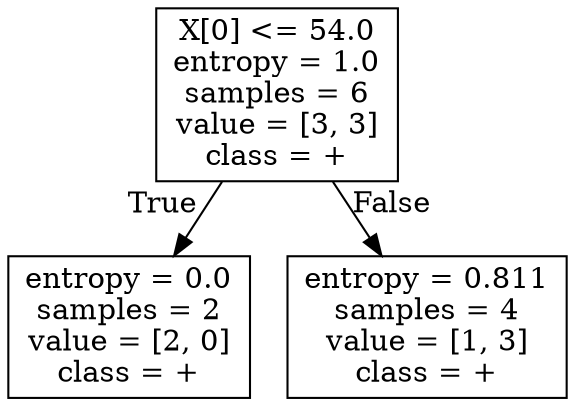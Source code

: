 digraph Tree {
node [shape=box] ;
0 [label="X[0] <= 54.0\nentropy = 1.0\nsamples = 6\nvalue = [3, 3]\nclass = +"] ;
1 [label="entropy = 0.0\nsamples = 2\nvalue = [2, 0]\nclass = +"] ;
0 -> 1 [labeldistance=2.5, labelangle=45, headlabel="True"] ;
2 [label="entropy = 0.811\nsamples = 4\nvalue = [1, 3]\nclass = +"] ;
0 -> 2 [labeldistance=2.5, labelangle=-45, headlabel="False"] ;
}